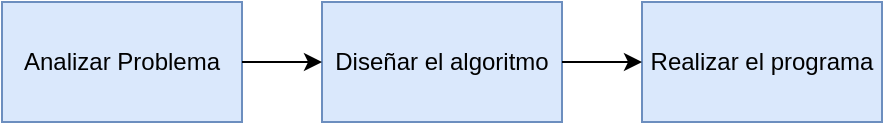 <mxfile version="24.5.4" type="github">
  <diagram name="Página-1" id="ytbDE3QuGSZC2jDd3jkd">
    <mxGraphModel dx="1426" dy="751" grid="1" gridSize="10" guides="1" tooltips="1" connect="1" arrows="1" fold="1" page="1" pageScale="1" pageWidth="827" pageHeight="1169" math="0" shadow="0">
      <root>
        <mxCell id="0" />
        <mxCell id="1" parent="0" />
        <mxCell id="aazlErVMYqe-upvR7Ed5-1" value="Analizar Problema" style="rounded=0;whiteSpace=wrap;html=1;fillColor=#dae8fc;strokeColor=#6c8ebf;" vertex="1" parent="1">
          <mxGeometry x="80" y="60" width="120" height="60" as="geometry" />
        </mxCell>
        <mxCell id="aazlErVMYqe-upvR7Ed5-2" value="Diseñar el algoritmo" style="rounded=0;whiteSpace=wrap;html=1;fillColor=#dae8fc;strokeColor=#6c8ebf;" vertex="1" parent="1">
          <mxGeometry x="240" y="60" width="120" height="60" as="geometry" />
        </mxCell>
        <mxCell id="aazlErVMYqe-upvR7Ed5-3" value="Realizar el programa" style="rounded=0;whiteSpace=wrap;html=1;fillColor=#dae8fc;strokeColor=#6c8ebf;" vertex="1" parent="1">
          <mxGeometry x="400" y="60" width="120" height="60" as="geometry" />
        </mxCell>
        <mxCell id="aazlErVMYqe-upvR7Ed5-4" value="" style="endArrow=classic;html=1;rounded=0;exitX=1;exitY=0.5;exitDx=0;exitDy=0;entryX=0;entryY=0.5;entryDx=0;entryDy=0;" edge="1" parent="1" source="aazlErVMYqe-upvR7Ed5-1" target="aazlErVMYqe-upvR7Ed5-2">
          <mxGeometry width="50" height="50" relative="1" as="geometry">
            <mxPoint x="390" y="160" as="sourcePoint" />
            <mxPoint x="440" y="110" as="targetPoint" />
          </mxGeometry>
        </mxCell>
        <mxCell id="aazlErVMYqe-upvR7Ed5-5" value="" style="endArrow=classic;html=1;rounded=0;exitX=1;exitY=0.5;exitDx=0;exitDy=0;entryX=0;entryY=0.5;entryDx=0;entryDy=0;" edge="1" parent="1" source="aazlErVMYqe-upvR7Ed5-2" target="aazlErVMYqe-upvR7Ed5-3">
          <mxGeometry width="50" height="50" relative="1" as="geometry">
            <mxPoint x="420" y="190" as="sourcePoint" />
            <mxPoint x="470" y="140" as="targetPoint" />
          </mxGeometry>
        </mxCell>
      </root>
    </mxGraphModel>
  </diagram>
</mxfile>
